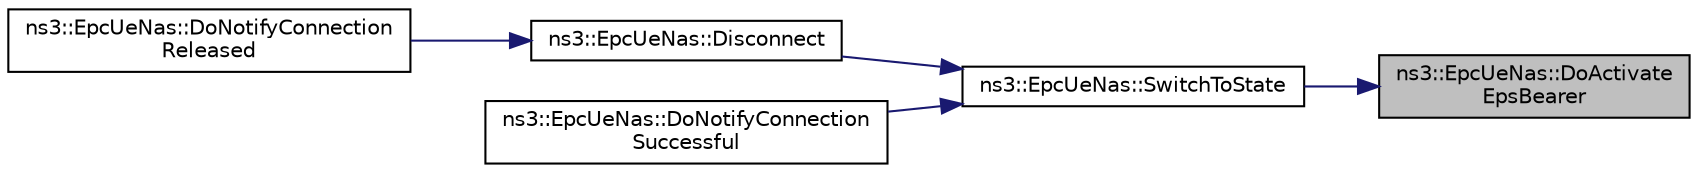 digraph "ns3::EpcUeNas::DoActivateEpsBearer"
{
 // LATEX_PDF_SIZE
  edge [fontname="Helvetica",fontsize="10",labelfontname="Helvetica",labelfontsize="10"];
  node [fontname="Helvetica",fontsize="10",shape=record];
  rankdir="RL";
  Node1 [label="ns3::EpcUeNas::DoActivate\lEpsBearer",height=0.2,width=0.4,color="black", fillcolor="grey75", style="filled", fontcolor="black",tooltip="Activate EPS Bearer."];
  Node1 -> Node2 [dir="back",color="midnightblue",fontsize="10",style="solid",fontname="Helvetica"];
  Node2 [label="ns3::EpcUeNas::SwitchToState",height=0.2,width=0.4,color="black", fillcolor="white", style="filled",URL="$classns3_1_1_epc_ue_nas.html#a00835b29963b7eff0c4a8f1bc82a91fe",tooltip="Switch the UE RRC to the given state."];
  Node2 -> Node3 [dir="back",color="midnightblue",fontsize="10",style="solid",fontname="Helvetica"];
  Node3 [label="ns3::EpcUeNas::Disconnect",height=0.2,width=0.4,color="black", fillcolor="white", style="filled",URL="$classns3_1_1_epc_ue_nas.html#aa3409bff18e25d34b75dece3dc201863",tooltip="instruct the NAS to disconnect"];
  Node3 -> Node4 [dir="back",color="midnightblue",fontsize="10",style="solid",fontname="Helvetica"];
  Node4 [label="ns3::EpcUeNas::DoNotifyConnection\lReleased",height=0.2,width=0.4,color="black", fillcolor="white", style="filled",URL="$classns3_1_1_epc_ue_nas.html#aada1dcf7061f77a4f337f56b576e3a7d",tooltip="Notify connection released."];
  Node2 -> Node5 [dir="back",color="midnightblue",fontsize="10",style="solid",fontname="Helvetica"];
  Node5 [label="ns3::EpcUeNas::DoNotifyConnection\lSuccessful",height=0.2,width=0.4,color="black", fillcolor="white", style="filled",URL="$classns3_1_1_epc_ue_nas.html#a3639be4ddc08e5a5b6931b72ae4c4224",tooltip="Notify successful connection."];
}
